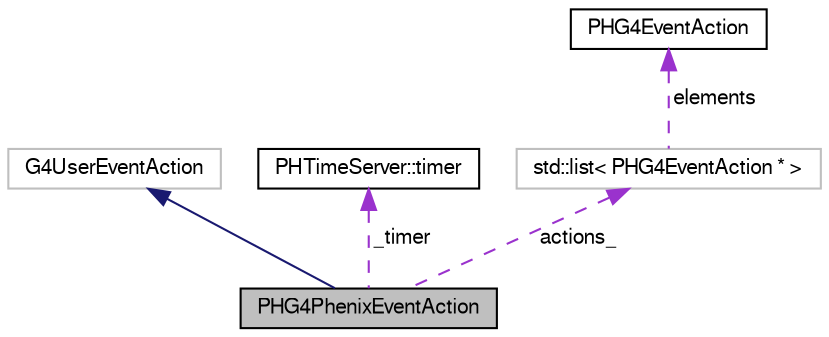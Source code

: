 digraph "PHG4PhenixEventAction"
{
  bgcolor="transparent";
  edge [fontname="FreeSans",fontsize="10",labelfontname="FreeSans",labelfontsize="10"];
  node [fontname="FreeSans",fontsize="10",shape=record];
  Node1 [label="PHG4PhenixEventAction",height=0.2,width=0.4,color="black", fillcolor="grey75", style="filled" fontcolor="black"];
  Node2 -> Node1 [dir="back",color="midnightblue",fontsize="10",style="solid",fontname="FreeSans"];
  Node2 [label="G4UserEventAction",height=0.2,width=0.4,color="grey75"];
  Node3 -> Node1 [dir="back",color="darkorchid3",fontsize="10",style="dashed",label=" _timer" ,fontname="FreeSans"];
  Node3 [label="PHTimeServer::timer",height=0.2,width=0.4,color="black",URL="$d7/d41/classPHTimeServer_1_1timer.html",tooltip="wrapper around PHTimer, for storage in a map "];
  Node4 -> Node1 [dir="back",color="darkorchid3",fontsize="10",style="dashed",label=" actions_" ,fontname="FreeSans"];
  Node4 [label="std::list\< PHG4EventAction * \>",height=0.2,width=0.4,color="grey75"];
  Node5 -> Node4 [dir="back",color="darkorchid3",fontsize="10",style="dashed",label=" elements" ,fontname="FreeSans"];
  Node5 [label="PHG4EventAction",height=0.2,width=0.4,color="black",URL="$dc/d39/classPHG4EventAction.html"];
}
